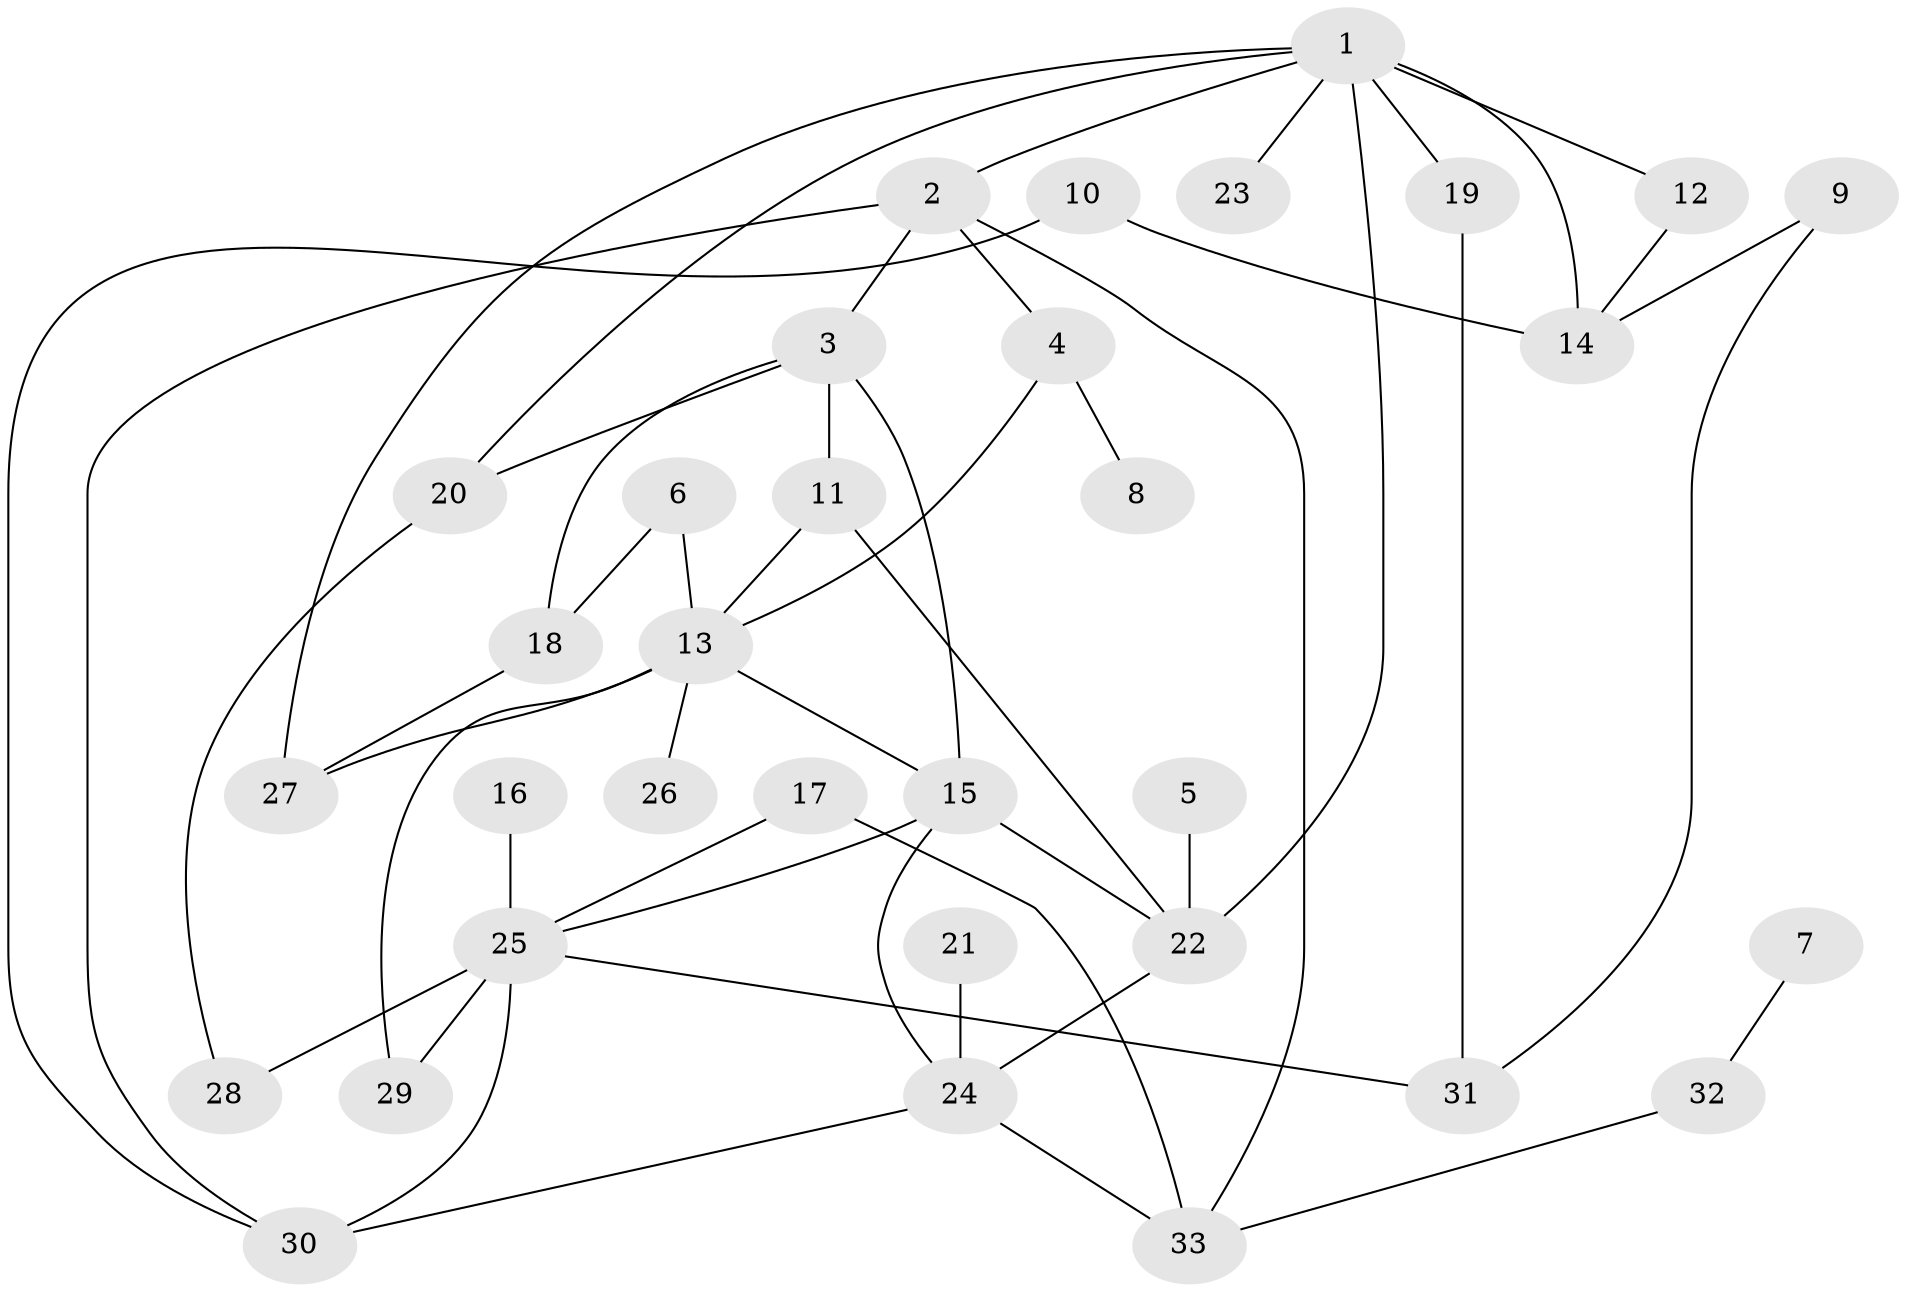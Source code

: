 // original degree distribution, {5: 0.1076923076923077, 3: 0.24615384615384617, 4: 0.06153846153846154, 2: 0.3076923076923077, 8: 0.015384615384615385, 7: 0.015384615384615385, 1: 0.24615384615384617}
// Generated by graph-tools (version 1.1) at 2025/25/03/09/25 03:25:25]
// undirected, 33 vertices, 51 edges
graph export_dot {
graph [start="1"]
  node [color=gray90,style=filled];
  1;
  2;
  3;
  4;
  5;
  6;
  7;
  8;
  9;
  10;
  11;
  12;
  13;
  14;
  15;
  16;
  17;
  18;
  19;
  20;
  21;
  22;
  23;
  24;
  25;
  26;
  27;
  28;
  29;
  30;
  31;
  32;
  33;
  1 -- 2 [weight=1.0];
  1 -- 12 [weight=1.0];
  1 -- 14 [weight=1.0];
  1 -- 19 [weight=2.0];
  1 -- 20 [weight=1.0];
  1 -- 22 [weight=1.0];
  1 -- 23 [weight=1.0];
  1 -- 27 [weight=1.0];
  2 -- 3 [weight=1.0];
  2 -- 4 [weight=1.0];
  2 -- 30 [weight=1.0];
  2 -- 33 [weight=1.0];
  3 -- 11 [weight=1.0];
  3 -- 15 [weight=1.0];
  3 -- 18 [weight=1.0];
  3 -- 20 [weight=1.0];
  4 -- 8 [weight=2.0];
  4 -- 13 [weight=1.0];
  5 -- 22 [weight=1.0];
  6 -- 13 [weight=1.0];
  6 -- 18 [weight=1.0];
  7 -- 32 [weight=1.0];
  9 -- 14 [weight=1.0];
  9 -- 31 [weight=1.0];
  10 -- 14 [weight=1.0];
  10 -- 30 [weight=1.0];
  11 -- 13 [weight=1.0];
  11 -- 22 [weight=1.0];
  12 -- 14 [weight=1.0];
  13 -- 15 [weight=1.0];
  13 -- 26 [weight=1.0];
  13 -- 27 [weight=1.0];
  13 -- 29 [weight=1.0];
  15 -- 22 [weight=1.0];
  15 -- 24 [weight=1.0];
  15 -- 25 [weight=1.0];
  16 -- 25 [weight=1.0];
  17 -- 25 [weight=1.0];
  17 -- 33 [weight=1.0];
  18 -- 27 [weight=1.0];
  19 -- 31 [weight=1.0];
  20 -- 28 [weight=1.0];
  21 -- 24 [weight=1.0];
  22 -- 24 [weight=1.0];
  24 -- 30 [weight=1.0];
  24 -- 33 [weight=1.0];
  25 -- 28 [weight=1.0];
  25 -- 29 [weight=1.0];
  25 -- 30 [weight=1.0];
  25 -- 31 [weight=1.0];
  32 -- 33 [weight=1.0];
}
